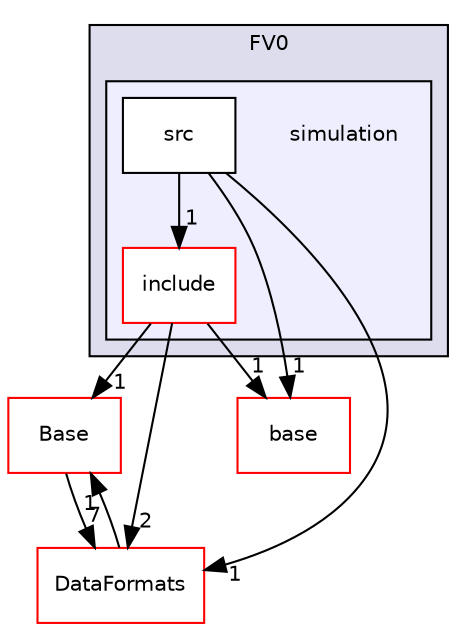 digraph "/home/travis/build/AliceO2Group/AliceO2/Detectors/FIT/FV0/simulation" {
  bgcolor=transparent;
  compound=true
  node [ fontsize="10", fontname="Helvetica"];
  edge [ labelfontsize="10", labelfontname="Helvetica"];
  subgraph clusterdir_47779a59737632a3da2336a4e8799b86 {
    graph [ bgcolor="#ddddee", pencolor="black", label="FV0" fontname="Helvetica", fontsize="10", URL="dir_47779a59737632a3da2336a4e8799b86.html"]
  subgraph clusterdir_983acab3c3c5bf8a33c0d17787e8e0cc {
    graph [ bgcolor="#eeeeff", pencolor="black", label="" URL="dir_983acab3c3c5bf8a33c0d17787e8e0cc.html"];
    dir_983acab3c3c5bf8a33c0d17787e8e0cc [shape=plaintext label="simulation"];
    dir_c0c6630fad4b46739bc70a378b9fe86d [shape=box label="include" color="red" fillcolor="white" style="filled" URL="dir_c0c6630fad4b46739bc70a378b9fe86d.html"];
    dir_b3514b2d873932080e2b0b83e55d4577 [shape=box label="src" color="black" fillcolor="white" style="filled" URL="dir_b3514b2d873932080e2b0b83e55d4577.html"];
  }
  }
  dir_37c90836491b695b472bf98d1be8336b [shape=box label="Base" color="red" URL="dir_37c90836491b695b472bf98d1be8336b.html"];
  dir_33a453ce68726fac67bcc8248d4ab430 [shape=box label="base" color="red" URL="dir_33a453ce68726fac67bcc8248d4ab430.html"];
  dir_2171f7ec022c5423887b07c69b2f5b48 [shape=box label="DataFormats" color="red" URL="dir_2171f7ec022c5423887b07c69b2f5b48.html"];
  dir_c0c6630fad4b46739bc70a378b9fe86d->dir_37c90836491b695b472bf98d1be8336b [headlabel="1", labeldistance=1.5 headhref="dir_000265_000248.html"];
  dir_c0c6630fad4b46739bc70a378b9fe86d->dir_33a453ce68726fac67bcc8248d4ab430 [headlabel="1", labeldistance=1.5 headhref="dir_000265_000308.html"];
  dir_c0c6630fad4b46739bc70a378b9fe86d->dir_2171f7ec022c5423887b07c69b2f5b48 [headlabel="2", labeldistance=1.5 headhref="dir_000265_000052.html"];
  dir_37c90836491b695b472bf98d1be8336b->dir_2171f7ec022c5423887b07c69b2f5b48 [headlabel="7", labeldistance=1.5 headhref="dir_000248_000052.html"];
  dir_b3514b2d873932080e2b0b83e55d4577->dir_c0c6630fad4b46739bc70a378b9fe86d [headlabel="1", labeldistance=1.5 headhref="dir_000291_000265.html"];
  dir_b3514b2d873932080e2b0b83e55d4577->dir_33a453ce68726fac67bcc8248d4ab430 [headlabel="1", labeldistance=1.5 headhref="dir_000291_000308.html"];
  dir_b3514b2d873932080e2b0b83e55d4577->dir_2171f7ec022c5423887b07c69b2f5b48 [headlabel="1", labeldistance=1.5 headhref="dir_000291_000052.html"];
  dir_2171f7ec022c5423887b07c69b2f5b48->dir_37c90836491b695b472bf98d1be8336b [headlabel="1", labeldistance=1.5 headhref="dir_000052_000248.html"];
}
